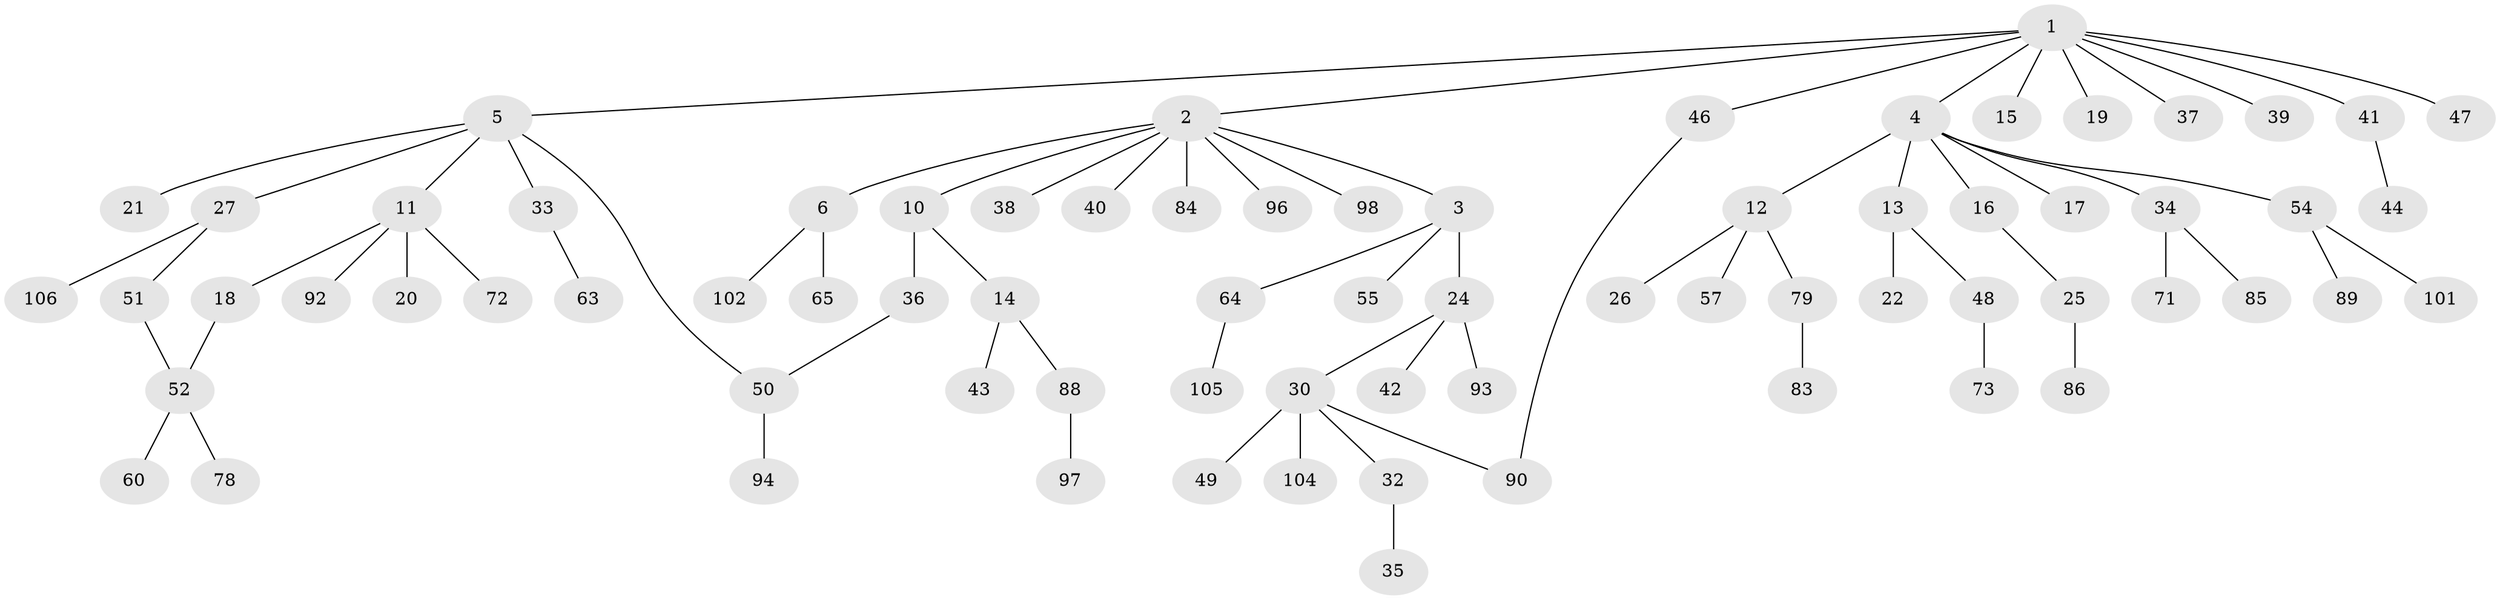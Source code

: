 // original degree distribution, {7: 0.03773584905660377, 4: 0.0660377358490566, 3: 0.11320754716981132, 2: 0.27358490566037735, 5: 0.02830188679245283, 1: 0.4811320754716981}
// Generated by graph-tools (version 1.1) at 2025/10/02/27/25 16:10:51]
// undirected, 74 vertices, 76 edges
graph export_dot {
graph [start="1"]
  node [color=gray90,style=filled];
  1 [super="+9"];
  2 [super="+8"];
  3 [super="+23"];
  4 [super="+7"];
  5 [super="+80"];
  6 [super="+70"];
  10;
  11 [super="+61"];
  12 [super="+29"];
  13 [super="+67"];
  14 [super="+74"];
  15 [super="+77"];
  16;
  17;
  18 [super="+62"];
  19;
  20;
  21;
  22;
  24 [super="+87"];
  25 [super="+28"];
  26;
  27 [super="+31"];
  30;
  32 [super="+58"];
  33;
  34 [super="+45"];
  35;
  36 [super="+69"];
  37;
  38;
  39;
  40 [super="+99"];
  41;
  42 [super="+82"];
  43 [super="+53"];
  44;
  46;
  47;
  48 [super="+56"];
  49 [super="+68"];
  50 [super="+76"];
  51 [super="+59"];
  52 [super="+66"];
  54 [super="+81"];
  55;
  57;
  60;
  63 [super="+75"];
  64;
  65;
  71;
  72;
  73 [super="+91"];
  78;
  79;
  83;
  84;
  85;
  86;
  88;
  89;
  90;
  92 [super="+103"];
  93 [super="+100"];
  94 [super="+95"];
  96;
  97;
  98;
  101;
  102;
  104;
  105;
  106;
  1 -- 2;
  1 -- 4;
  1 -- 5;
  1 -- 37;
  1 -- 39;
  1 -- 46;
  1 -- 19;
  1 -- 41;
  1 -- 15;
  1 -- 47;
  2 -- 3;
  2 -- 6;
  2 -- 40;
  2 -- 84;
  2 -- 96;
  2 -- 10;
  2 -- 38;
  2 -- 98;
  3 -- 24;
  3 -- 55;
  3 -- 64;
  4 -- 13;
  4 -- 16;
  4 -- 17;
  4 -- 34;
  4 -- 54;
  4 -- 12;
  5 -- 11;
  5 -- 21;
  5 -- 27;
  5 -- 33;
  5 -- 50;
  6 -- 65;
  6 -- 102;
  10 -- 14;
  10 -- 36;
  11 -- 18;
  11 -- 20;
  11 -- 92;
  11 -- 72;
  12 -- 26;
  12 -- 57;
  12 -- 79;
  13 -- 22;
  13 -- 48;
  14 -- 43;
  14 -- 88;
  16 -- 25;
  18 -- 52;
  24 -- 30;
  24 -- 42;
  24 -- 93;
  25 -- 86;
  27 -- 51;
  27 -- 106;
  30 -- 32;
  30 -- 49;
  30 -- 104;
  30 -- 90;
  32 -- 35;
  33 -- 63;
  34 -- 85;
  34 -- 71;
  36 -- 50;
  41 -- 44;
  46 -- 90;
  48 -- 73;
  50 -- 94;
  51 -- 52;
  52 -- 60;
  52 -- 78;
  54 -- 89;
  54 -- 101;
  64 -- 105;
  79 -- 83;
  88 -- 97;
}
